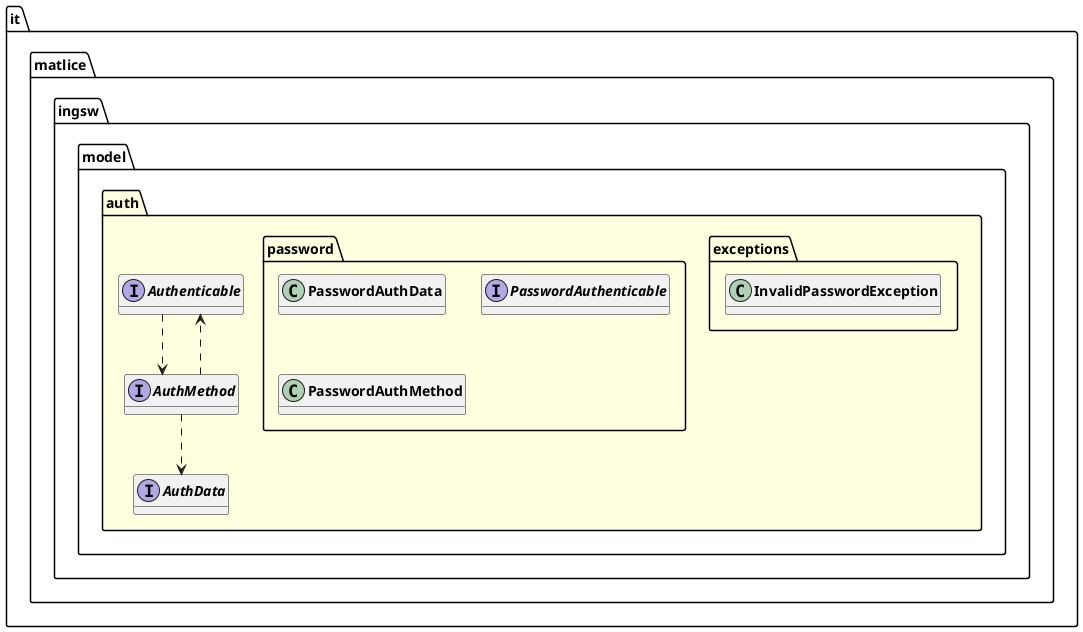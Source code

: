 @startuml

skinparam svgLinkTarget _parent
skinparam linetype ortho
package it.matlice.ingsw.model.auth [[../../../../../it/matlice/ingsw/model/auth/package-summary.html{it.matlice.ingsw.model.auth}]] #lightyellow {
}

interface "<b><size:14>Authenticable</b>" as it.matlice.ingsw.model.auth.Authenticable  [[../../../../../it/matlice/ingsw/model/auth/Authenticable.html{it.matlice.ingsw.model.auth.Authenticable}]] {
}

hide it.matlice.ingsw.model.auth.Authenticable fields
hide it.matlice.ingsw.model.auth.Authenticable methods

interface "<b><size:14>AuthMethod</b>" as it.matlice.ingsw.model.auth.AuthMethod  [[../../../../../it/matlice/ingsw/model/auth/AuthMethod.html{it.matlice.ingsw.model.auth.AuthMethod}]] {
}

hide it.matlice.ingsw.model.auth.AuthMethod fields
hide it.matlice.ingsw.model.auth.AuthMethod methods

interface "<b><size:14>AuthData</b>" as it.matlice.ingsw.model.auth.AuthData  [[../../../../../it/matlice/ingsw/model/auth/AuthData.html{it.matlice.ingsw.model.auth.AuthData}]] {
}

hide it.matlice.ingsw.model.auth.AuthData fields
hide it.matlice.ingsw.model.auth.AuthData methods

it.matlice.ingsw.model.auth.Authenticable ..> it.matlice.ingsw.model.auth.AuthMethod
it.matlice.ingsw.model.auth.AuthMethod ..> it.matlice.ingsw.model.auth.AuthData
it.matlice.ingsw.model.auth.AuthMethod ..> it.matlice.ingsw.model.auth.Authenticable
package it.matlice.ingsw.model.auth.exceptions [[../../../../../it/matlice/ingsw/model/auth/exceptions/package-summary.html{it.matlice.ingsw.model.auth.exceptions}]] {
}

class "<b><size:14>InvalidPasswordException</b>" as it.matlice.ingsw.model.auth.exceptions.InvalidPasswordException  [[../../../../../it/matlice/ingsw/model/auth/exceptions/InvalidPasswordException.html{it.matlice.ingsw.model.auth.exceptions.InvalidPasswordException}]] {
}

hide it.matlice.ingsw.model.auth.exceptions.InvalidPasswordException fields
hide it.matlice.ingsw.model.auth.exceptions.InvalidPasswordException methods

package it.matlice.ingsw.model.auth.password [[../../../../../it/matlice/ingsw/model/auth/password/package-summary.html{it.matlice.ingsw.model.auth.password}]] {
}

class "<b><size:14>PasswordAuthData</b>" as it.matlice.ingsw.model.auth.password.PasswordAuthData  [[../../../../../it/matlice/ingsw/model/auth/password/PasswordAuthData.html{it.matlice.ingsw.model.auth.password.PasswordAuthData}]] {
}

hide it.matlice.ingsw.model.auth.password.PasswordAuthData fields
hide it.matlice.ingsw.model.auth.password.PasswordAuthData methods

interface "<b><size:14>PasswordAuthenticable</b>" as it.matlice.ingsw.model.auth.password.PasswordAuthenticable  [[../../../../../it/matlice/ingsw/model/auth/password/PasswordAuthenticable.html{it.matlice.ingsw.model.auth.password.PasswordAuthenticable}]] {
}

hide it.matlice.ingsw.model.auth.password.PasswordAuthenticable fields
hide it.matlice.ingsw.model.auth.password.PasswordAuthenticable methods

class "<b><size:14>PasswordAuthMethod</b>" as it.matlice.ingsw.model.auth.password.PasswordAuthMethod  [[../../../../../it/matlice/ingsw/model/auth/password/PasswordAuthMethod.html{it.matlice.ingsw.model.auth.password.PasswordAuthMethod}]] {
}

hide it.matlice.ingsw.model.auth.password.PasswordAuthMethod fields
hide it.matlice.ingsw.model.auth.password.PasswordAuthMethod methods


@enduml
